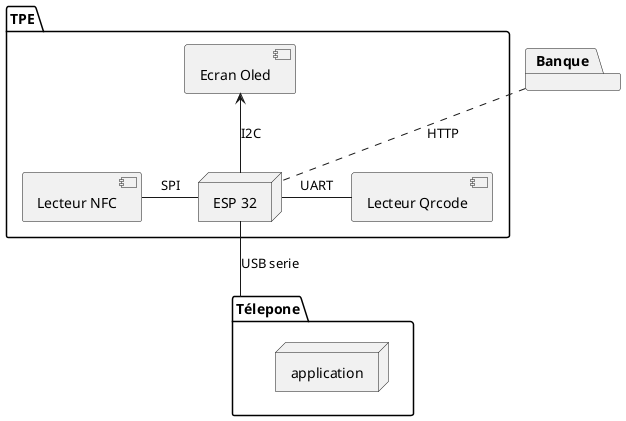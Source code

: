 @startuml

package "TPE" as tpe{
    node "ESP 32" as esp
    [Ecran Oled] as oled
    [Lecteur Qrcode] as qr
    [Lecteur NFC] as nfc

    oled <-- esp : "I2C"
    esp - qr : "UART"
    nfc - esp : "SPI"
}

package "Banque"

package "Télepone" as tel {
    node application
}

esp -- tel  : "USB serie"


Banque .. esp : "HTTP"

@enduml
